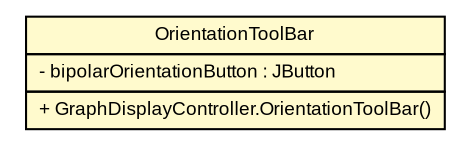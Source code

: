 #!/usr/local/bin/dot
#
# Class diagram 
# Generated by UMLGraph version R5_6 (http://www.umlgraph.org/)
#

digraph G {
	edge [fontname="arial",fontsize=10,labelfontname="arial",labelfontsize=10];
	node [fontname="arial",fontsize=10,shape=plaintext];
	nodesep=0.25;
	ranksep=0.5;
	// pfc.controllers.GraphDisplayController.OrientationToolBar
	c8589 [label=<<table title="pfc.controllers.GraphDisplayController.OrientationToolBar" border="0" cellborder="1" cellspacing="0" cellpadding="2" port="p" bgcolor="lemonChiffon" href="./GraphDisplayController.OrientationToolBar.html">
		<tr><td><table border="0" cellspacing="0" cellpadding="1">
<tr><td align="center" balign="center"> OrientationToolBar </td></tr>
		</table></td></tr>
		<tr><td><table border="0" cellspacing="0" cellpadding="1">
<tr><td align="left" balign="left"> - bipolarOrientationButton : JButton </td></tr>
		</table></td></tr>
		<tr><td><table border="0" cellspacing="0" cellpadding="1">
<tr><td align="left" balign="left"> + GraphDisplayController.OrientationToolBar() </td></tr>
		</table></td></tr>
		</table>>, URL="./GraphDisplayController.OrientationToolBar.html", fontname="arial", fontcolor="black", fontsize=9.0];
}

